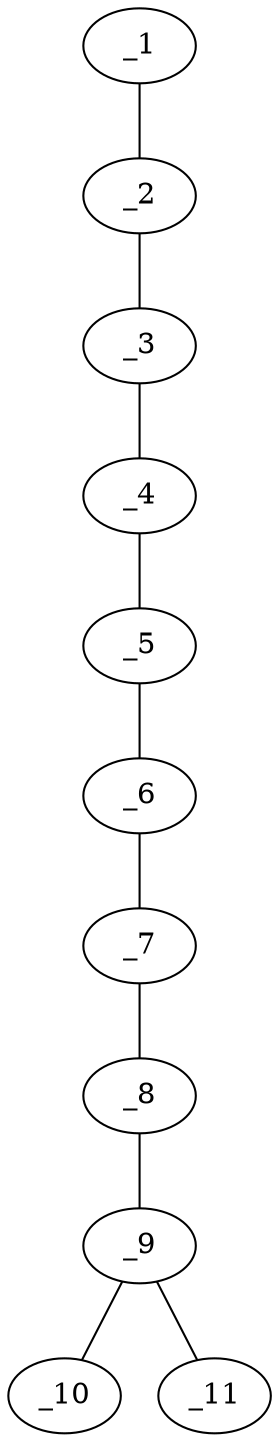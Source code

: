 graph molid626945 {
	_1	 [charge=0,
		chem=4,
		symbol="N  ",
		x="9.7942",
		y="0.25"];
	_2	 [charge=0,
		chem=1,
		symbol="C  ",
		x="8.9282",
		y="0.75"];
	_1 -- _2	 [valence=1];
	_3	 [charge=0,
		chem=1,
		symbol="C  ",
		x="8.0622",
		y="0.25"];
	_2 -- _3	 [valence=1];
	_4	 [charge=0,
		chem=2,
		symbol="O  ",
		x="7.1962",
		y="0.75"];
	_3 -- _4	 [valence=1];
	_5	 [charge=0,
		chem=1,
		symbol="C  ",
		x="6.3301",
		y="0.25"];
	_4 -- _5	 [valence=1];
	_6	 [charge=0,
		chem=1,
		symbol="C  ",
		x="5.4641",
		y="0.75"];
	_5 -- _6	 [valence=1];
	_7	 [charge=0,
		chem=2,
		symbol="O  ",
		x="4.5981",
		y="0.25"];
	_6 -- _7	 [valence=1];
	_8	 [charge=0,
		chem=1,
		symbol="C  ",
		x="3.7321",
		y="0.75"];
	_7 -- _8	 [valence=1];
	_9	 [charge=0,
		chem=1,
		symbol="C  ",
		x="2.866",
		y="0.25"];
	_8 -- _9	 [valence=1];
	_10	 [charge=0,
		chem=2,
		symbol="O  ",
		x=2,
		y="0.75"];
	_9 -- _10	 [valence=2];
	_11	 [charge=0,
		chem=2,
		symbol="O  ",
		x="2.866",
		y="-0.75"];
	_9 -- _11	 [valence=1];
}
